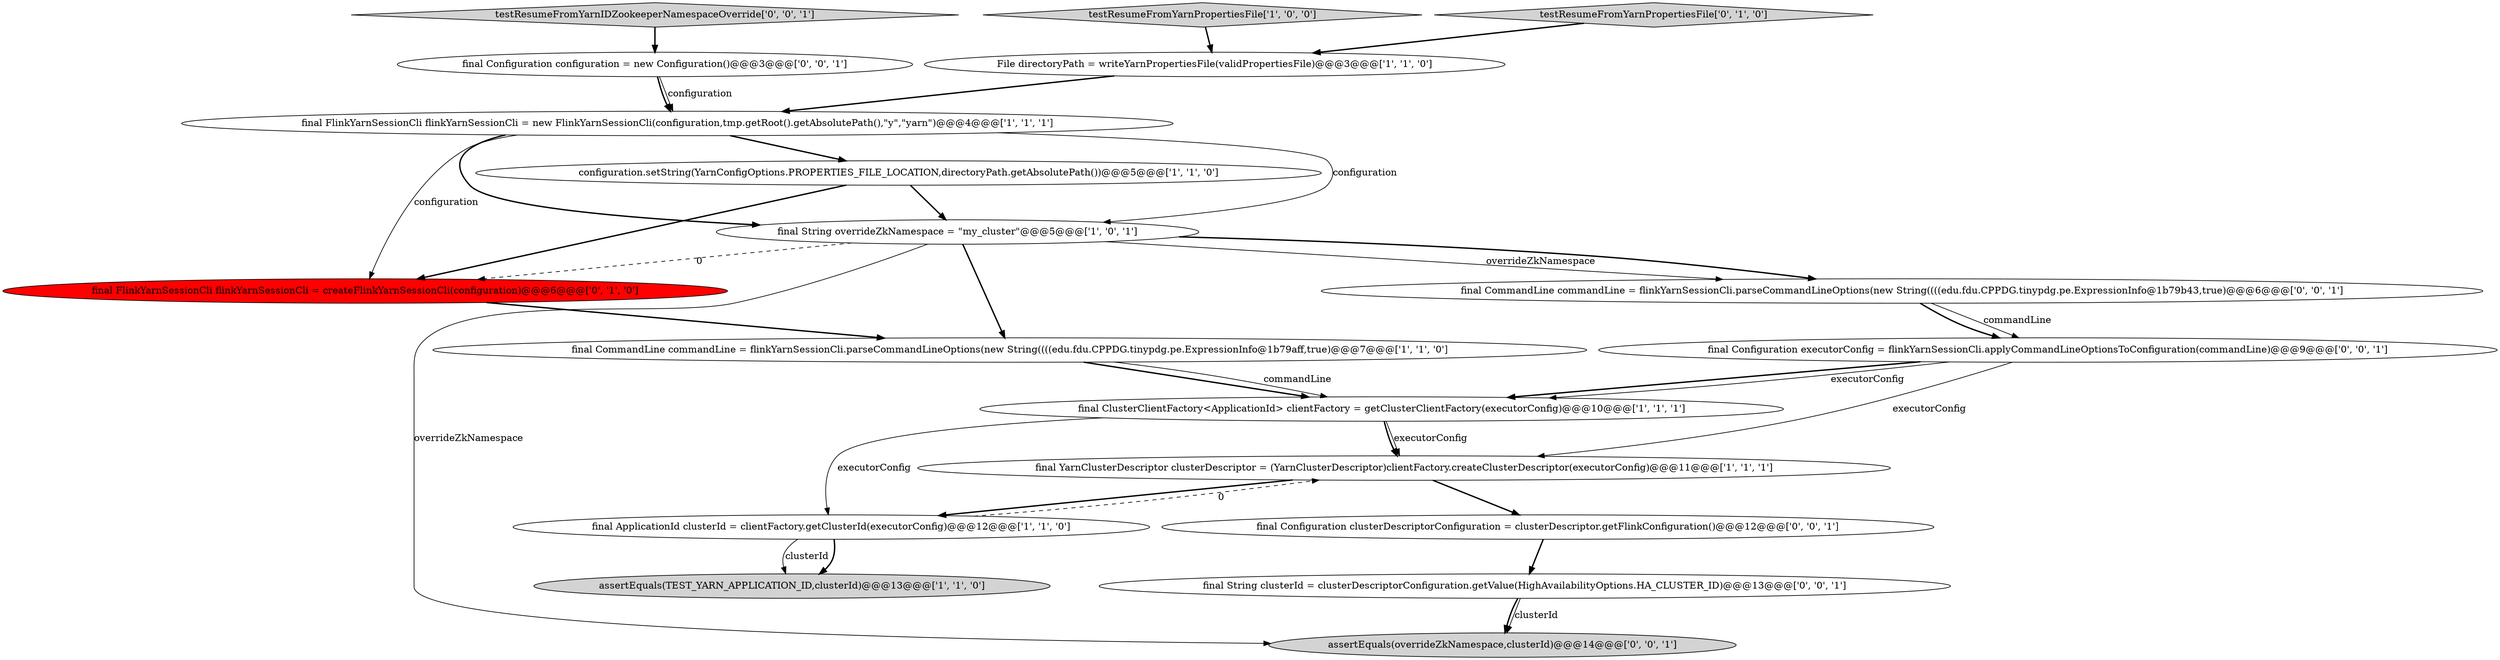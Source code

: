 digraph {
16 [style = filled, label = "testResumeFromYarnIDZookeeperNamespaceOverride['0', '0', '1']", fillcolor = lightgray, shape = diamond image = "AAA0AAABBB3BBB"];
2 [style = filled, label = "final YarnClusterDescriptor clusterDescriptor = (YarnClusterDescriptor)clientFactory.createClusterDescriptor(executorConfig)@@@11@@@['1', '1', '1']", fillcolor = white, shape = ellipse image = "AAA0AAABBB1BBB"];
0 [style = filled, label = "assertEquals(TEST_YARN_APPLICATION_ID,clusterId)@@@13@@@['1', '1', '0']", fillcolor = lightgray, shape = ellipse image = "AAA0AAABBB1BBB"];
4 [style = filled, label = "final FlinkYarnSessionCli flinkYarnSessionCli = new FlinkYarnSessionCli(configuration,tmp.getRoot().getAbsolutePath(),\"y\",\"yarn\")@@@4@@@['1', '1', '1']", fillcolor = white, shape = ellipse image = "AAA0AAABBB1BBB"];
8 [style = filled, label = "File directoryPath = writeYarnPropertiesFile(validPropertiesFile)@@@3@@@['1', '1', '0']", fillcolor = white, shape = ellipse image = "AAA0AAABBB1BBB"];
9 [style = filled, label = "configuration.setString(YarnConfigOptions.PROPERTIES_FILE_LOCATION,directoryPath.getAbsolutePath())@@@5@@@['1', '1', '0']", fillcolor = white, shape = ellipse image = "AAA0AAABBB1BBB"];
10 [style = filled, label = "testResumeFromYarnPropertiesFile['0', '1', '0']", fillcolor = lightgray, shape = diamond image = "AAA0AAABBB2BBB"];
1 [style = filled, label = "final ClusterClientFactory<ApplicationId> clientFactory = getClusterClientFactory(executorConfig)@@@10@@@['1', '1', '1']", fillcolor = white, shape = ellipse image = "AAA0AAABBB1BBB"];
17 [style = filled, label = "final Configuration executorConfig = flinkYarnSessionCli.applyCommandLineOptionsToConfiguration(commandLine)@@@9@@@['0', '0', '1']", fillcolor = white, shape = ellipse image = "AAA0AAABBB3BBB"];
18 [style = filled, label = "final Configuration clusterDescriptorConfiguration = clusterDescriptor.getFlinkConfiguration()@@@12@@@['0', '0', '1']", fillcolor = white, shape = ellipse image = "AAA0AAABBB3BBB"];
5 [style = filled, label = "final String overrideZkNamespace = \"my_cluster\"@@@5@@@['1', '0', '1']", fillcolor = white, shape = ellipse image = "AAA0AAABBB1BBB"];
3 [style = filled, label = "final CommandLine commandLine = flinkYarnSessionCli.parseCommandLineOptions(new String((((edu.fdu.CPPDG.tinypdg.pe.ExpressionInfo@1b79aff,true)@@@7@@@['1', '1', '0']", fillcolor = white, shape = ellipse image = "AAA0AAABBB1BBB"];
6 [style = filled, label = "final ApplicationId clusterId = clientFactory.getClusterId(executorConfig)@@@12@@@['1', '1', '0']", fillcolor = white, shape = ellipse image = "AAA0AAABBB1BBB"];
12 [style = filled, label = "final CommandLine commandLine = flinkYarnSessionCli.parseCommandLineOptions(new String((((edu.fdu.CPPDG.tinypdg.pe.ExpressionInfo@1b79b43,true)@@@6@@@['0', '0', '1']", fillcolor = white, shape = ellipse image = "AAA0AAABBB3BBB"];
13 [style = filled, label = "final Configuration configuration = new Configuration()@@@3@@@['0', '0', '1']", fillcolor = white, shape = ellipse image = "AAA0AAABBB3BBB"];
14 [style = filled, label = "final String clusterId = clusterDescriptorConfiguration.getValue(HighAvailabilityOptions.HA_CLUSTER_ID)@@@13@@@['0', '0', '1']", fillcolor = white, shape = ellipse image = "AAA0AAABBB3BBB"];
7 [style = filled, label = "testResumeFromYarnPropertiesFile['1', '0', '0']", fillcolor = lightgray, shape = diamond image = "AAA0AAABBB1BBB"];
15 [style = filled, label = "assertEquals(overrideZkNamespace,clusterId)@@@14@@@['0', '0', '1']", fillcolor = lightgray, shape = ellipse image = "AAA0AAABBB3BBB"];
11 [style = filled, label = "final FlinkYarnSessionCli flinkYarnSessionCli = createFlinkYarnSessionCli(configuration)@@@6@@@['0', '1', '0']", fillcolor = red, shape = ellipse image = "AAA1AAABBB2BBB"];
5->3 [style = bold, label=""];
4->9 [style = bold, label=""];
16->13 [style = bold, label=""];
9->11 [style = bold, label=""];
17->1 [style = bold, label=""];
3->1 [style = bold, label=""];
12->17 [style = solid, label="commandLine"];
17->2 [style = solid, label="executorConfig"];
14->15 [style = solid, label="clusterId"];
1->2 [style = solid, label="executorConfig"];
2->6 [style = bold, label=""];
13->4 [style = solid, label="configuration"];
12->17 [style = bold, label=""];
2->18 [style = bold, label=""];
6->0 [style = bold, label=""];
7->8 [style = bold, label=""];
5->12 [style = solid, label="overrideZkNamespace"];
3->1 [style = solid, label="commandLine"];
6->0 [style = solid, label="clusterId"];
10->8 [style = bold, label=""];
5->11 [style = dashed, label="0"];
5->12 [style = bold, label=""];
11->3 [style = bold, label=""];
17->1 [style = solid, label="executorConfig"];
9->5 [style = bold, label=""];
1->6 [style = solid, label="executorConfig"];
4->5 [style = solid, label="configuration"];
5->15 [style = solid, label="overrideZkNamespace"];
14->15 [style = bold, label=""];
1->2 [style = bold, label=""];
8->4 [style = bold, label=""];
4->11 [style = solid, label="configuration"];
4->5 [style = bold, label=""];
18->14 [style = bold, label=""];
6->2 [style = dashed, label="0"];
13->4 [style = bold, label=""];
}
